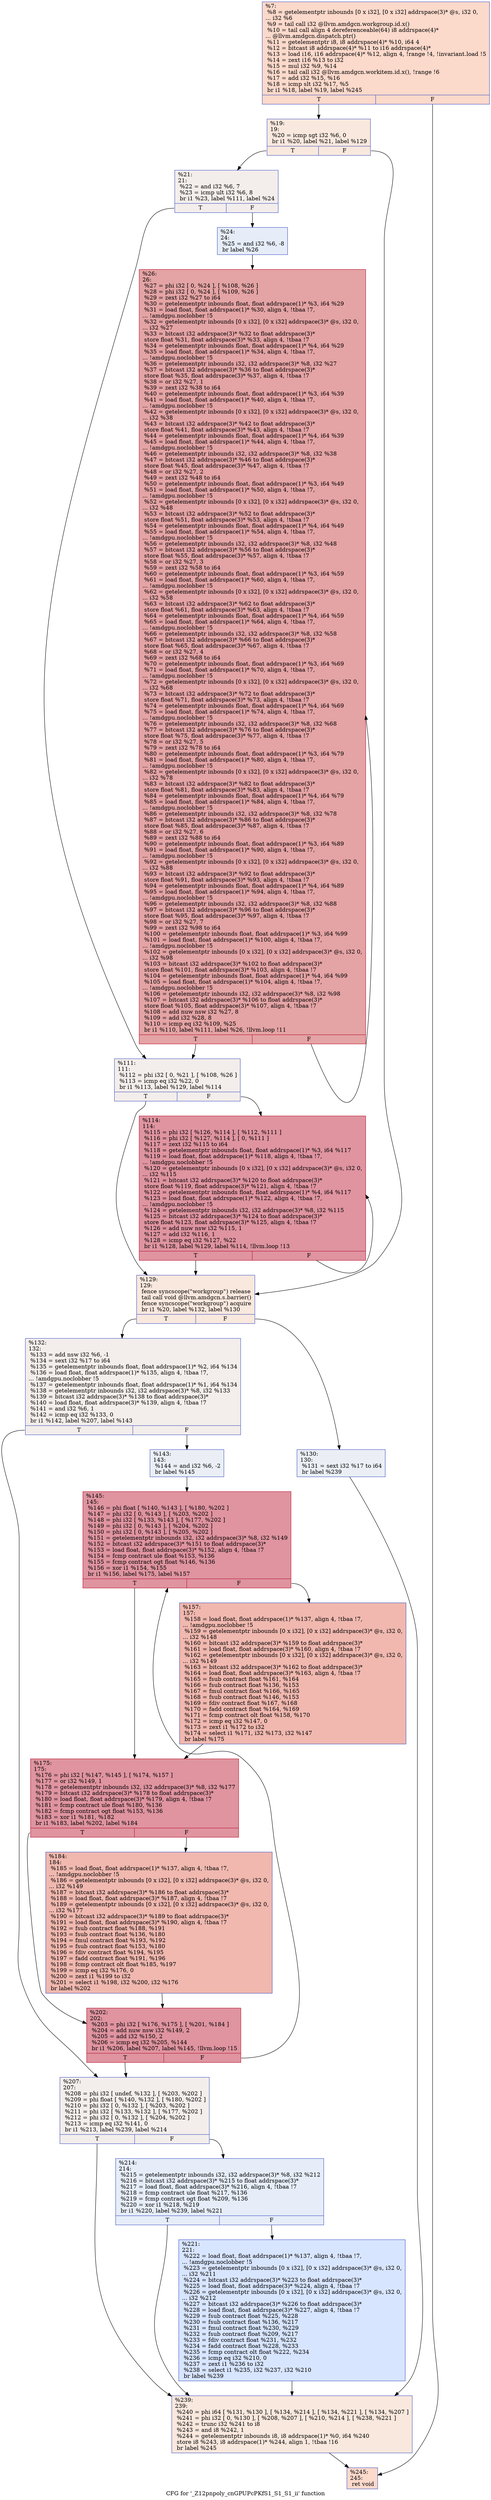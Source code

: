 digraph "CFG for '_Z12pnpoly_cnGPUPcPKfS1_S1_S1_ii' function" {
	label="CFG for '_Z12pnpoly_cnGPUPcPKfS1_S1_S1_ii' function";

	Node0x5257b80 [shape=record,color="#3d50c3ff", style=filled, fillcolor="#f7a88970",label="{%7:\l  %8 = getelementptr inbounds [0 x i32], [0 x i32] addrspace(3)* @s, i32 0,\l... i32 %6\l  %9 = tail call i32 @llvm.amdgcn.workgroup.id.x()\l  %10 = tail call align 4 dereferenceable(64) i8 addrspace(4)*\l... @llvm.amdgcn.dispatch.ptr()\l  %11 = getelementptr i8, i8 addrspace(4)* %10, i64 4\l  %12 = bitcast i8 addrspace(4)* %11 to i16 addrspace(4)*\l  %13 = load i16, i16 addrspace(4)* %12, align 4, !range !4, !invariant.load !5\l  %14 = zext i16 %13 to i32\l  %15 = mul i32 %9, %14\l  %16 = tail call i32 @llvm.amdgcn.workitem.id.x(), !range !6\l  %17 = add i32 %15, %16\l  %18 = icmp slt i32 %17, %5\l  br i1 %18, label %19, label %245\l|{<s0>T|<s1>F}}"];
	Node0x5257b80:s0 -> Node0x5259be0;
	Node0x5257b80:s1 -> Node0x5259c70;
	Node0x5259be0 [shape=record,color="#3d50c3ff", style=filled, fillcolor="#f2cab570",label="{%19:\l19:                                               \l  %20 = icmp sgt i32 %6, 0\l  br i1 %20, label %21, label %129\l|{<s0>T|<s1>F}}"];
	Node0x5259be0:s0 -> Node0x5259e40;
	Node0x5259be0:s1 -> Node0x5259e90;
	Node0x5259e40 [shape=record,color="#3d50c3ff", style=filled, fillcolor="#e5d8d170",label="{%21:\l21:                                               \l  %22 = and i32 %6, 7\l  %23 = icmp ult i32 %6, 8\l  br i1 %23, label %111, label %24\l|{<s0>T|<s1>F}}"];
	Node0x5259e40:s0 -> Node0x525a120;
	Node0x5259e40:s1 -> Node0x525a170;
	Node0x525a170 [shape=record,color="#3d50c3ff", style=filled, fillcolor="#c7d7f070",label="{%24:\l24:                                               \l  %25 = and i32 %6, -8\l  br label %26\l}"];
	Node0x525a170 -> Node0x525a370;
	Node0x525a370 [shape=record,color="#b70d28ff", style=filled, fillcolor="#c32e3170",label="{%26:\l26:                                               \l  %27 = phi i32 [ 0, %24 ], [ %108, %26 ]\l  %28 = phi i32 [ 0, %24 ], [ %109, %26 ]\l  %29 = zext i32 %27 to i64\l  %30 = getelementptr inbounds float, float addrspace(1)* %3, i64 %29\l  %31 = load float, float addrspace(1)* %30, align 4, !tbaa !7,\l... !amdgpu.noclobber !5\l  %32 = getelementptr inbounds [0 x i32], [0 x i32] addrspace(3)* @s, i32 0,\l... i32 %27\l  %33 = bitcast i32 addrspace(3)* %32 to float addrspace(3)*\l  store float %31, float addrspace(3)* %33, align 4, !tbaa !7\l  %34 = getelementptr inbounds float, float addrspace(1)* %4, i64 %29\l  %35 = load float, float addrspace(1)* %34, align 4, !tbaa !7,\l... !amdgpu.noclobber !5\l  %36 = getelementptr inbounds i32, i32 addrspace(3)* %8, i32 %27\l  %37 = bitcast i32 addrspace(3)* %36 to float addrspace(3)*\l  store float %35, float addrspace(3)* %37, align 4, !tbaa !7\l  %38 = or i32 %27, 1\l  %39 = zext i32 %38 to i64\l  %40 = getelementptr inbounds float, float addrspace(1)* %3, i64 %39\l  %41 = load float, float addrspace(1)* %40, align 4, !tbaa !7,\l... !amdgpu.noclobber !5\l  %42 = getelementptr inbounds [0 x i32], [0 x i32] addrspace(3)* @s, i32 0,\l... i32 %38\l  %43 = bitcast i32 addrspace(3)* %42 to float addrspace(3)*\l  store float %41, float addrspace(3)* %43, align 4, !tbaa !7\l  %44 = getelementptr inbounds float, float addrspace(1)* %4, i64 %39\l  %45 = load float, float addrspace(1)* %44, align 4, !tbaa !7,\l... !amdgpu.noclobber !5\l  %46 = getelementptr inbounds i32, i32 addrspace(3)* %8, i32 %38\l  %47 = bitcast i32 addrspace(3)* %46 to float addrspace(3)*\l  store float %45, float addrspace(3)* %47, align 4, !tbaa !7\l  %48 = or i32 %27, 2\l  %49 = zext i32 %48 to i64\l  %50 = getelementptr inbounds float, float addrspace(1)* %3, i64 %49\l  %51 = load float, float addrspace(1)* %50, align 4, !tbaa !7,\l... !amdgpu.noclobber !5\l  %52 = getelementptr inbounds [0 x i32], [0 x i32] addrspace(3)* @s, i32 0,\l... i32 %48\l  %53 = bitcast i32 addrspace(3)* %52 to float addrspace(3)*\l  store float %51, float addrspace(3)* %53, align 4, !tbaa !7\l  %54 = getelementptr inbounds float, float addrspace(1)* %4, i64 %49\l  %55 = load float, float addrspace(1)* %54, align 4, !tbaa !7,\l... !amdgpu.noclobber !5\l  %56 = getelementptr inbounds i32, i32 addrspace(3)* %8, i32 %48\l  %57 = bitcast i32 addrspace(3)* %56 to float addrspace(3)*\l  store float %55, float addrspace(3)* %57, align 4, !tbaa !7\l  %58 = or i32 %27, 3\l  %59 = zext i32 %58 to i64\l  %60 = getelementptr inbounds float, float addrspace(1)* %3, i64 %59\l  %61 = load float, float addrspace(1)* %60, align 4, !tbaa !7,\l... !amdgpu.noclobber !5\l  %62 = getelementptr inbounds [0 x i32], [0 x i32] addrspace(3)* @s, i32 0,\l... i32 %58\l  %63 = bitcast i32 addrspace(3)* %62 to float addrspace(3)*\l  store float %61, float addrspace(3)* %63, align 4, !tbaa !7\l  %64 = getelementptr inbounds float, float addrspace(1)* %4, i64 %59\l  %65 = load float, float addrspace(1)* %64, align 4, !tbaa !7,\l... !amdgpu.noclobber !5\l  %66 = getelementptr inbounds i32, i32 addrspace(3)* %8, i32 %58\l  %67 = bitcast i32 addrspace(3)* %66 to float addrspace(3)*\l  store float %65, float addrspace(3)* %67, align 4, !tbaa !7\l  %68 = or i32 %27, 4\l  %69 = zext i32 %68 to i64\l  %70 = getelementptr inbounds float, float addrspace(1)* %3, i64 %69\l  %71 = load float, float addrspace(1)* %70, align 4, !tbaa !7,\l... !amdgpu.noclobber !5\l  %72 = getelementptr inbounds [0 x i32], [0 x i32] addrspace(3)* @s, i32 0,\l... i32 %68\l  %73 = bitcast i32 addrspace(3)* %72 to float addrspace(3)*\l  store float %71, float addrspace(3)* %73, align 4, !tbaa !7\l  %74 = getelementptr inbounds float, float addrspace(1)* %4, i64 %69\l  %75 = load float, float addrspace(1)* %74, align 4, !tbaa !7,\l... !amdgpu.noclobber !5\l  %76 = getelementptr inbounds i32, i32 addrspace(3)* %8, i32 %68\l  %77 = bitcast i32 addrspace(3)* %76 to float addrspace(3)*\l  store float %75, float addrspace(3)* %77, align 4, !tbaa !7\l  %78 = or i32 %27, 5\l  %79 = zext i32 %78 to i64\l  %80 = getelementptr inbounds float, float addrspace(1)* %3, i64 %79\l  %81 = load float, float addrspace(1)* %80, align 4, !tbaa !7,\l... !amdgpu.noclobber !5\l  %82 = getelementptr inbounds [0 x i32], [0 x i32] addrspace(3)* @s, i32 0,\l... i32 %78\l  %83 = bitcast i32 addrspace(3)* %82 to float addrspace(3)*\l  store float %81, float addrspace(3)* %83, align 4, !tbaa !7\l  %84 = getelementptr inbounds float, float addrspace(1)* %4, i64 %79\l  %85 = load float, float addrspace(1)* %84, align 4, !tbaa !7,\l... !amdgpu.noclobber !5\l  %86 = getelementptr inbounds i32, i32 addrspace(3)* %8, i32 %78\l  %87 = bitcast i32 addrspace(3)* %86 to float addrspace(3)*\l  store float %85, float addrspace(3)* %87, align 4, !tbaa !7\l  %88 = or i32 %27, 6\l  %89 = zext i32 %88 to i64\l  %90 = getelementptr inbounds float, float addrspace(1)* %3, i64 %89\l  %91 = load float, float addrspace(1)* %90, align 4, !tbaa !7,\l... !amdgpu.noclobber !5\l  %92 = getelementptr inbounds [0 x i32], [0 x i32] addrspace(3)* @s, i32 0,\l... i32 %88\l  %93 = bitcast i32 addrspace(3)* %92 to float addrspace(3)*\l  store float %91, float addrspace(3)* %93, align 4, !tbaa !7\l  %94 = getelementptr inbounds float, float addrspace(1)* %4, i64 %89\l  %95 = load float, float addrspace(1)* %94, align 4, !tbaa !7,\l... !amdgpu.noclobber !5\l  %96 = getelementptr inbounds i32, i32 addrspace(3)* %8, i32 %88\l  %97 = bitcast i32 addrspace(3)* %96 to float addrspace(3)*\l  store float %95, float addrspace(3)* %97, align 4, !tbaa !7\l  %98 = or i32 %27, 7\l  %99 = zext i32 %98 to i64\l  %100 = getelementptr inbounds float, float addrspace(1)* %3, i64 %99\l  %101 = load float, float addrspace(1)* %100, align 4, !tbaa !7,\l... !amdgpu.noclobber !5\l  %102 = getelementptr inbounds [0 x i32], [0 x i32] addrspace(3)* @s, i32 0,\l... i32 %98\l  %103 = bitcast i32 addrspace(3)* %102 to float addrspace(3)*\l  store float %101, float addrspace(3)* %103, align 4, !tbaa !7\l  %104 = getelementptr inbounds float, float addrspace(1)* %4, i64 %99\l  %105 = load float, float addrspace(1)* %104, align 4, !tbaa !7,\l... !amdgpu.noclobber !5\l  %106 = getelementptr inbounds i32, i32 addrspace(3)* %8, i32 %98\l  %107 = bitcast i32 addrspace(3)* %106 to float addrspace(3)*\l  store float %105, float addrspace(3)* %107, align 4, !tbaa !7\l  %108 = add nuw nsw i32 %27, 8\l  %109 = add i32 %28, 8\l  %110 = icmp eq i32 %109, %25\l  br i1 %110, label %111, label %26, !llvm.loop !11\l|{<s0>T|<s1>F}}"];
	Node0x525a370:s0 -> Node0x525a120;
	Node0x525a370:s1 -> Node0x525a370;
	Node0x525a120 [shape=record,color="#3d50c3ff", style=filled, fillcolor="#e5d8d170",label="{%111:\l111:                                              \l  %112 = phi i32 [ 0, %21 ], [ %108, %26 ]\l  %113 = icmp eq i32 %22, 0\l  br i1 %113, label %129, label %114\l|{<s0>T|<s1>F}}"];
	Node0x525a120:s0 -> Node0x5259e90;
	Node0x525a120:s1 -> Node0x525f420;
	Node0x525f420 [shape=record,color="#b70d28ff", style=filled, fillcolor="#b70d2870",label="{%114:\l114:                                              \l  %115 = phi i32 [ %126, %114 ], [ %112, %111 ]\l  %116 = phi i32 [ %127, %114 ], [ 0, %111 ]\l  %117 = zext i32 %115 to i64\l  %118 = getelementptr inbounds float, float addrspace(1)* %3, i64 %117\l  %119 = load float, float addrspace(1)* %118, align 4, !tbaa !7,\l... !amdgpu.noclobber !5\l  %120 = getelementptr inbounds [0 x i32], [0 x i32] addrspace(3)* @s, i32 0,\l... i32 %115\l  %121 = bitcast i32 addrspace(3)* %120 to float addrspace(3)*\l  store float %119, float addrspace(3)* %121, align 4, !tbaa !7\l  %122 = getelementptr inbounds float, float addrspace(1)* %4, i64 %117\l  %123 = load float, float addrspace(1)* %122, align 4, !tbaa !7,\l... !amdgpu.noclobber !5\l  %124 = getelementptr inbounds i32, i32 addrspace(3)* %8, i32 %115\l  %125 = bitcast i32 addrspace(3)* %124 to float addrspace(3)*\l  store float %123, float addrspace(3)* %125, align 4, !tbaa !7\l  %126 = add nuw nsw i32 %115, 1\l  %127 = add i32 %116, 1\l  %128 = icmp eq i32 %127, %22\l  br i1 %128, label %129, label %114, !llvm.loop !13\l|{<s0>T|<s1>F}}"];
	Node0x525f420:s0 -> Node0x5259e90;
	Node0x525f420:s1 -> Node0x525f420;
	Node0x5259e90 [shape=record,color="#3d50c3ff", style=filled, fillcolor="#f2cab570",label="{%129:\l129:                                              \l  fence syncscope(\"workgroup\") release\l  tail call void @llvm.amdgcn.s.barrier()\l  fence syncscope(\"workgroup\") acquire\l  br i1 %20, label %132, label %130\l|{<s0>T|<s1>F}}"];
	Node0x5259e90:s0 -> Node0x52606f0;
	Node0x5259e90:s1 -> Node0x5260740;
	Node0x5260740 [shape=record,color="#3d50c3ff", style=filled, fillcolor="#d1dae970",label="{%130:\l130:                                              \l  %131 = sext i32 %17 to i64\l  br label %239\l}"];
	Node0x5260740 -> Node0x52608f0;
	Node0x52606f0 [shape=record,color="#3d50c3ff", style=filled, fillcolor="#e5d8d170",label="{%132:\l132:                                              \l  %133 = add nsw i32 %6, -1\l  %134 = sext i32 %17 to i64\l  %135 = getelementptr inbounds float, float addrspace(1)* %2, i64 %134\l  %136 = load float, float addrspace(1)* %135, align 4, !tbaa !7,\l... !amdgpu.noclobber !5\l  %137 = getelementptr inbounds float, float addrspace(1)* %1, i64 %134\l  %138 = getelementptr inbounds i32, i32 addrspace(3)* %8, i32 %133\l  %139 = bitcast i32 addrspace(3)* %138 to float addrspace(3)*\l  %140 = load float, float addrspace(3)* %139, align 4, !tbaa !7\l  %141 = and i32 %6, 1\l  %142 = icmp eq i32 %133, 0\l  br i1 %142, label %207, label %143\l|{<s0>T|<s1>F}}"];
	Node0x52606f0:s0 -> Node0x5260f70;
	Node0x52606f0:s1 -> Node0x5261000;
	Node0x5261000 [shape=record,color="#3d50c3ff", style=filled, fillcolor="#d1dae970",label="{%143:\l143:                                              \l  %144 = and i32 %6, -2\l  br label %145\l}"];
	Node0x5261000 -> Node0x52611d0;
	Node0x52611d0 [shape=record,color="#b70d28ff", style=filled, fillcolor="#b70d2870",label="{%145:\l145:                                              \l  %146 = phi float [ %140, %143 ], [ %180, %202 ]\l  %147 = phi i32 [ 0, %143 ], [ %203, %202 ]\l  %148 = phi i32 [ %133, %143 ], [ %177, %202 ]\l  %149 = phi i32 [ 0, %143 ], [ %204, %202 ]\l  %150 = phi i32 [ 0, %143 ], [ %205, %202 ]\l  %151 = getelementptr inbounds i32, i32 addrspace(3)* %8, i32 %149\l  %152 = bitcast i32 addrspace(3)* %151 to float addrspace(3)*\l  %153 = load float, float addrspace(3)* %152, align 4, !tbaa !7\l  %154 = fcmp contract ule float %153, %136\l  %155 = fcmp contract ogt float %146, %136\l  %156 = xor i1 %154, %155\l  br i1 %156, label %175, label %157\l|{<s0>T|<s1>F}}"];
	Node0x52611d0:s0 -> Node0x5261bb0;
	Node0x52611d0:s1 -> Node0x5261c40;
	Node0x5261c40 [shape=record,color="#3d50c3ff", style=filled, fillcolor="#dc5d4a70",label="{%157:\l157:                                              \l  %158 = load float, float addrspace(1)* %137, align 4, !tbaa !7,\l... !amdgpu.noclobber !5\l  %159 = getelementptr inbounds [0 x i32], [0 x i32] addrspace(3)* @s, i32 0,\l... i32 %148\l  %160 = bitcast i32 addrspace(3)* %159 to float addrspace(3)*\l  %161 = load float, float addrspace(3)* %160, align 4, !tbaa !7\l  %162 = getelementptr inbounds [0 x i32], [0 x i32] addrspace(3)* @s, i32 0,\l... i32 %149\l  %163 = bitcast i32 addrspace(3)* %162 to float addrspace(3)*\l  %164 = load float, float addrspace(3)* %163, align 4, !tbaa !7\l  %165 = fsub contract float %161, %164\l  %166 = fsub contract float %136, %153\l  %167 = fmul contract float %166, %165\l  %168 = fsub contract float %146, %153\l  %169 = fdiv contract float %167, %168\l  %170 = fadd contract float %164, %169\l  %171 = fcmp contract olt float %158, %170\l  %172 = icmp eq i32 %147, 0\l  %173 = zext i1 %172 to i32\l  %174 = select i1 %171, i32 %173, i32 %147\l  br label %175\l}"];
	Node0x5261c40 -> Node0x5261bb0;
	Node0x5261bb0 [shape=record,color="#b70d28ff", style=filled, fillcolor="#b70d2870",label="{%175:\l175:                                              \l  %176 = phi i32 [ %147, %145 ], [ %174, %157 ]\l  %177 = or i32 %149, 1\l  %178 = getelementptr inbounds i32, i32 addrspace(3)* %8, i32 %177\l  %179 = bitcast i32 addrspace(3)* %178 to float addrspace(3)*\l  %180 = load float, float addrspace(3)* %179, align 4, !tbaa !7\l  %181 = fcmp contract ule float %180, %136\l  %182 = fcmp contract ogt float %153, %136\l  %183 = xor i1 %181, %182\l  br i1 %183, label %202, label %184\l|{<s0>T|<s1>F}}"];
	Node0x5261bb0:s0 -> Node0x5261290;
	Node0x5261bb0:s1 -> Node0x5262bb0;
	Node0x5262bb0 [shape=record,color="#3d50c3ff", style=filled, fillcolor="#dc5d4a70",label="{%184:\l184:                                              \l  %185 = load float, float addrspace(1)* %137, align 4, !tbaa !7,\l... !amdgpu.noclobber !5\l  %186 = getelementptr inbounds [0 x i32], [0 x i32] addrspace(3)* @s, i32 0,\l... i32 %149\l  %187 = bitcast i32 addrspace(3)* %186 to float addrspace(3)*\l  %188 = load float, float addrspace(3)* %187, align 4, !tbaa !7\l  %189 = getelementptr inbounds [0 x i32], [0 x i32] addrspace(3)* @s, i32 0,\l... i32 %177\l  %190 = bitcast i32 addrspace(3)* %189 to float addrspace(3)*\l  %191 = load float, float addrspace(3)* %190, align 4, !tbaa !7\l  %192 = fsub contract float %188, %191\l  %193 = fsub contract float %136, %180\l  %194 = fmul contract float %193, %192\l  %195 = fsub contract float %153, %180\l  %196 = fdiv contract float %194, %195\l  %197 = fadd contract float %191, %196\l  %198 = fcmp contract olt float %185, %197\l  %199 = icmp eq i32 %176, 0\l  %200 = zext i1 %199 to i32\l  %201 = select i1 %198, i32 %200, i32 %176\l  br label %202\l}"];
	Node0x5262bb0 -> Node0x5261290;
	Node0x5261290 [shape=record,color="#b70d28ff", style=filled, fillcolor="#b70d2870",label="{%202:\l202:                                              \l  %203 = phi i32 [ %176, %175 ], [ %201, %184 ]\l  %204 = add nuw nsw i32 %149, 2\l  %205 = add i32 %150, 2\l  %206 = icmp eq i32 %205, %144\l  br i1 %206, label %207, label %145, !llvm.loop !15\l|{<s0>T|<s1>F}}"];
	Node0x5261290:s0 -> Node0x5260f70;
	Node0x5261290:s1 -> Node0x52611d0;
	Node0x5260f70 [shape=record,color="#3d50c3ff", style=filled, fillcolor="#e5d8d170",label="{%207:\l207:                                              \l  %208 = phi i32 [ undef, %132 ], [ %203, %202 ]\l  %209 = phi float [ %140, %132 ], [ %180, %202 ]\l  %210 = phi i32 [ 0, %132 ], [ %203, %202 ]\l  %211 = phi i32 [ %133, %132 ], [ %177, %202 ]\l  %212 = phi i32 [ 0, %132 ], [ %204, %202 ]\l  %213 = icmp eq i32 %141, 0\l  br i1 %213, label %239, label %214\l|{<s0>T|<s1>F}}"];
	Node0x5260f70:s0 -> Node0x52608f0;
	Node0x5260f70:s1 -> Node0x5264ba0;
	Node0x5264ba0 [shape=record,color="#3d50c3ff", style=filled, fillcolor="#c7d7f070",label="{%214:\l214:                                              \l  %215 = getelementptr inbounds i32, i32 addrspace(3)* %8, i32 %212\l  %216 = bitcast i32 addrspace(3)* %215 to float addrspace(3)*\l  %217 = load float, float addrspace(3)* %216, align 4, !tbaa !7\l  %218 = fcmp contract ule float %217, %136\l  %219 = fcmp contract ogt float %209, %136\l  %220 = xor i1 %218, %219\l  br i1 %220, label %239, label %221\l|{<s0>T|<s1>F}}"];
	Node0x5264ba0:s0 -> Node0x52608f0;
	Node0x5264ba0:s1 -> Node0x525b410;
	Node0x525b410 [shape=record,color="#3d50c3ff", style=filled, fillcolor="#a7c5fe70",label="{%221:\l221:                                              \l  %222 = load float, float addrspace(1)* %137, align 4, !tbaa !7,\l... !amdgpu.noclobber !5\l  %223 = getelementptr inbounds [0 x i32], [0 x i32] addrspace(3)* @s, i32 0,\l... i32 %211\l  %224 = bitcast i32 addrspace(3)* %223 to float addrspace(3)*\l  %225 = load float, float addrspace(3)* %224, align 4, !tbaa !7\l  %226 = getelementptr inbounds [0 x i32], [0 x i32] addrspace(3)* @s, i32 0,\l... i32 %212\l  %227 = bitcast i32 addrspace(3)* %226 to float addrspace(3)*\l  %228 = load float, float addrspace(3)* %227, align 4, !tbaa !7\l  %229 = fsub contract float %225, %228\l  %230 = fsub contract float %136, %217\l  %231 = fmul contract float %230, %229\l  %232 = fsub contract float %209, %217\l  %233 = fdiv contract float %231, %232\l  %234 = fadd contract float %228, %233\l  %235 = fcmp contract olt float %222, %234\l  %236 = icmp eq i32 %210, 0\l  %237 = zext i1 %236 to i32\l  %238 = select i1 %235, i32 %237, i32 %210\l  br label %239\l}"];
	Node0x525b410 -> Node0x52608f0;
	Node0x52608f0 [shape=record,color="#3d50c3ff", style=filled, fillcolor="#f2cab570",label="{%239:\l239:                                              \l  %240 = phi i64 [ %131, %130 ], [ %134, %214 ], [ %134, %221 ], [ %134, %207 ]\l  %241 = phi i32 [ 0, %130 ], [ %208, %207 ], [ %210, %214 ], [ %238, %221 ]\l  %242 = trunc i32 %241 to i8\l  %243 = and i8 %242, 1\l  %244 = getelementptr inbounds i8, i8 addrspace(1)* %0, i64 %240\l  store i8 %243, i8 addrspace(1)* %244, align 1, !tbaa !16\l  br label %245\l}"];
	Node0x52608f0 -> Node0x5259c70;
	Node0x5259c70 [shape=record,color="#3d50c3ff", style=filled, fillcolor="#f7a88970",label="{%245:\l245:                                              \l  ret void\l}"];
}
